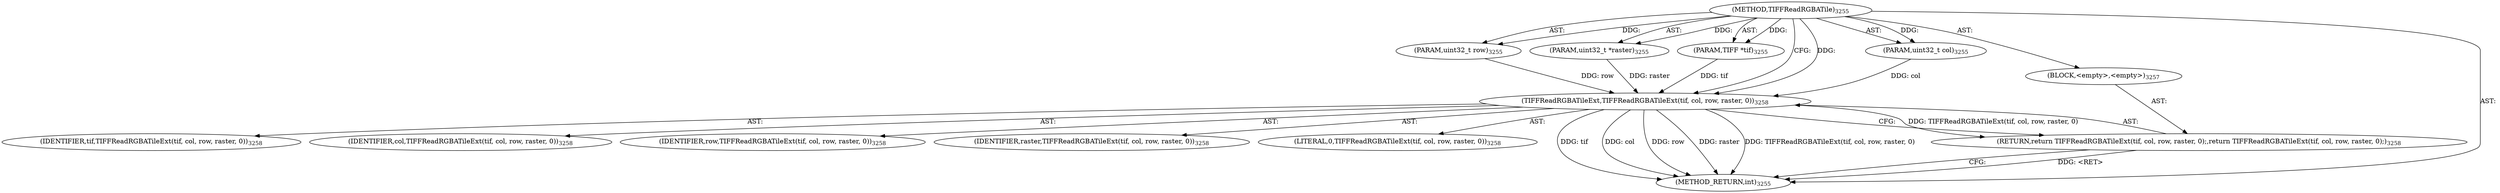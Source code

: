digraph "TIFFReadRGBATile" {  
"63185" [label = <(METHOD,TIFFReadRGBATile)<SUB>3255</SUB>> ]
"63186" [label = <(PARAM,TIFF *tif)<SUB>3255</SUB>> ]
"63187" [label = <(PARAM,uint32_t col)<SUB>3255</SUB>> ]
"63188" [label = <(PARAM,uint32_t row)<SUB>3255</SUB>> ]
"63189" [label = <(PARAM,uint32_t *raster)<SUB>3255</SUB>> ]
"63190" [label = <(BLOCK,&lt;empty&gt;,&lt;empty&gt;)<SUB>3257</SUB>> ]
"63191" [label = <(RETURN,return TIFFReadRGBATileExt(tif, col, row, raster, 0);,return TIFFReadRGBATileExt(tif, col, row, raster, 0);)<SUB>3258</SUB>> ]
"63192" [label = <(TIFFReadRGBATileExt,TIFFReadRGBATileExt(tif, col, row, raster, 0))<SUB>3258</SUB>> ]
"63193" [label = <(IDENTIFIER,tif,TIFFReadRGBATileExt(tif, col, row, raster, 0))<SUB>3258</SUB>> ]
"63194" [label = <(IDENTIFIER,col,TIFFReadRGBATileExt(tif, col, row, raster, 0))<SUB>3258</SUB>> ]
"63195" [label = <(IDENTIFIER,row,TIFFReadRGBATileExt(tif, col, row, raster, 0))<SUB>3258</SUB>> ]
"63196" [label = <(IDENTIFIER,raster,TIFFReadRGBATileExt(tif, col, row, raster, 0))<SUB>3258</SUB>> ]
"63197" [label = <(LITERAL,0,TIFFReadRGBATileExt(tif, col, row, raster, 0))<SUB>3258</SUB>> ]
"63198" [label = <(METHOD_RETURN,int)<SUB>3255</SUB>> ]
  "63185" -> "63186"  [ label = "AST: "] 
  "63185" -> "63187"  [ label = "AST: "] 
  "63185" -> "63188"  [ label = "AST: "] 
  "63185" -> "63189"  [ label = "AST: "] 
  "63185" -> "63190"  [ label = "AST: "] 
  "63185" -> "63198"  [ label = "AST: "] 
  "63190" -> "63191"  [ label = "AST: "] 
  "63191" -> "63192"  [ label = "AST: "] 
  "63192" -> "63193"  [ label = "AST: "] 
  "63192" -> "63194"  [ label = "AST: "] 
  "63192" -> "63195"  [ label = "AST: "] 
  "63192" -> "63196"  [ label = "AST: "] 
  "63192" -> "63197"  [ label = "AST: "] 
  "63191" -> "63198"  [ label = "CFG: "] 
  "63192" -> "63191"  [ label = "CFG: "] 
  "63185" -> "63192"  [ label = "CFG: "] 
  "63191" -> "63198"  [ label = "DDG: &lt;RET&gt;"] 
  "63192" -> "63198"  [ label = "DDG: tif"] 
  "63192" -> "63198"  [ label = "DDG: col"] 
  "63192" -> "63198"  [ label = "DDG: row"] 
  "63192" -> "63198"  [ label = "DDG: raster"] 
  "63192" -> "63198"  [ label = "DDG: TIFFReadRGBATileExt(tif, col, row, raster, 0)"] 
  "63185" -> "63186"  [ label = "DDG: "] 
  "63185" -> "63187"  [ label = "DDG: "] 
  "63185" -> "63188"  [ label = "DDG: "] 
  "63185" -> "63189"  [ label = "DDG: "] 
  "63192" -> "63191"  [ label = "DDG: TIFFReadRGBATileExt(tif, col, row, raster, 0)"] 
  "63186" -> "63192"  [ label = "DDG: tif"] 
  "63185" -> "63192"  [ label = "DDG: "] 
  "63187" -> "63192"  [ label = "DDG: col"] 
  "63188" -> "63192"  [ label = "DDG: row"] 
  "63189" -> "63192"  [ label = "DDG: raster"] 
}
